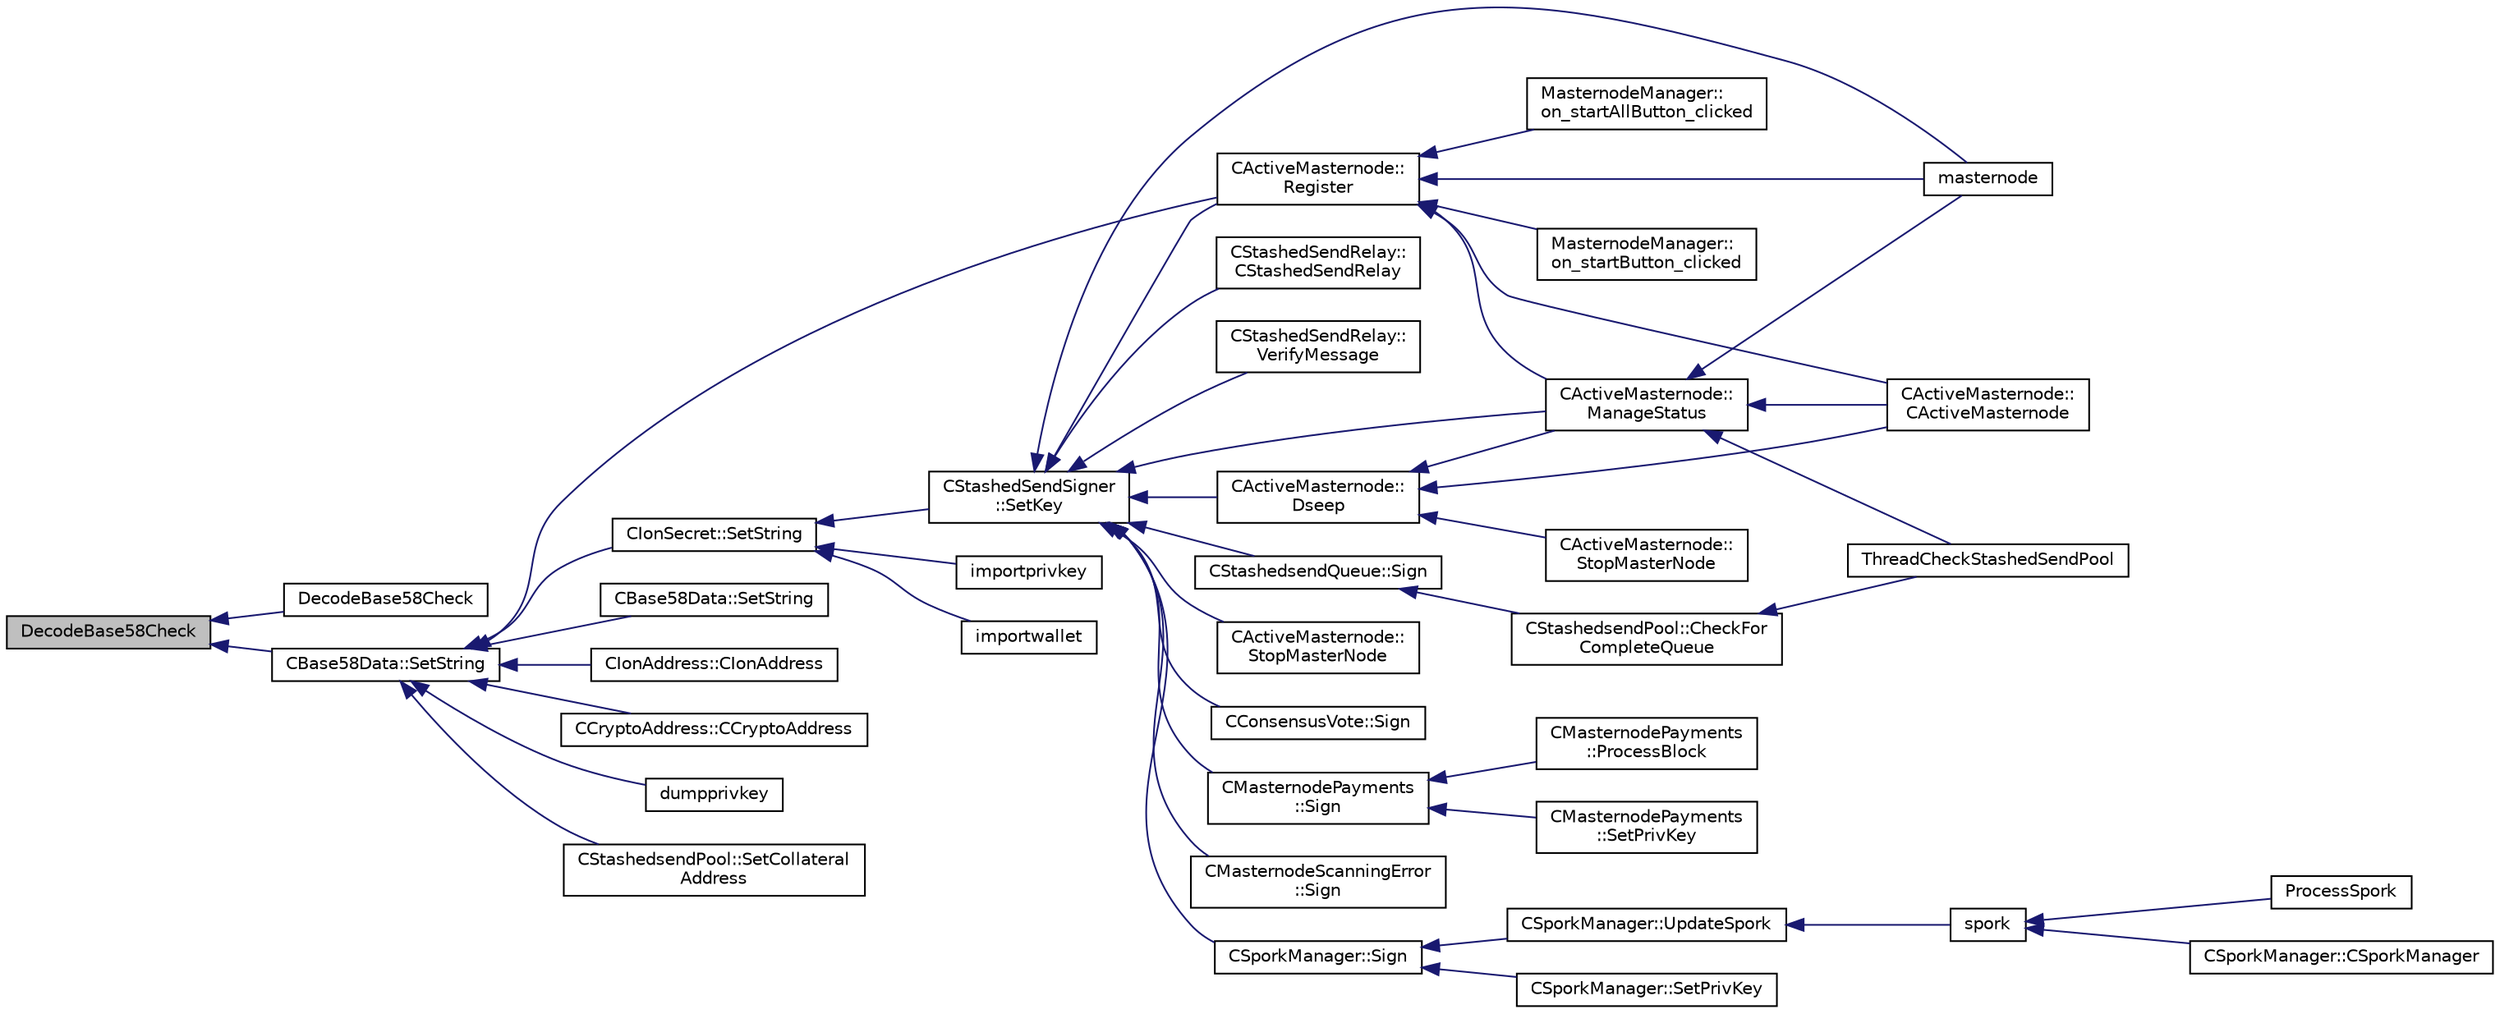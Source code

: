 digraph "DecodeBase58Check"
{
  edge [fontname="Helvetica",fontsize="10",labelfontname="Helvetica",labelfontsize="10"];
  node [fontname="Helvetica",fontsize="10",shape=record];
  rankdir="LR";
  Node108 [label="DecodeBase58Check",height=0.2,width=0.4,color="black", fillcolor="grey75", style="filled", fontcolor="black"];
  Node108 -> Node109 [dir="back",color="midnightblue",fontsize="10",style="solid",fontname="Helvetica"];
  Node109 [label="DecodeBase58Check",height=0.2,width=0.4,color="black", fillcolor="white", style="filled",URL="$base58_8h.html#a96597527b13547236b99430e6ac195b3",tooltip="Decode a base58-encoded string (str) that includes a checksum into a byte vector (vchRet), return true if decoding is successful. "];
  Node108 -> Node110 [dir="back",color="midnightblue",fontsize="10",style="solid",fontname="Helvetica"];
  Node110 [label="CBase58Data::SetString",height=0.2,width=0.4,color="black", fillcolor="white", style="filled",URL="$class_c_base58_data.html#a250fa3bc97d03c7d87de5485c8b49b57"];
  Node110 -> Node111 [dir="back",color="midnightblue",fontsize="10",style="solid",fontname="Helvetica"];
  Node111 [label="CActiveMasternode::\lRegister",height=0.2,width=0.4,color="black", fillcolor="white", style="filled",URL="$class_c_active_masternode.html#aacd8f048772ab4f9908c11d29727063d",tooltip="Register remote Masternode. "];
  Node111 -> Node112 [dir="back",color="midnightblue",fontsize="10",style="solid",fontname="Helvetica"];
  Node112 [label="CActiveMasternode::\lManageStatus",height=0.2,width=0.4,color="black", fillcolor="white", style="filled",URL="$class_c_active_masternode.html#a8004b3b2100da7dcfedbd1e959633e51"];
  Node112 -> Node113 [dir="back",color="midnightblue",fontsize="10",style="solid",fontname="Helvetica"];
  Node113 [label="CActiveMasternode::\lCActiveMasternode",height=0.2,width=0.4,color="black", fillcolor="white", style="filled",URL="$class_c_active_masternode.html#a7ffb946d1b2aad0054d3b3efce8c0543"];
  Node112 -> Node114 [dir="back",color="midnightblue",fontsize="10",style="solid",fontname="Helvetica"];
  Node114 [label="masternode",height=0.2,width=0.4,color="black", fillcolor="white", style="filled",URL="$rpcstashedsend_8cpp.html#a30609e443aeb47c29ed0878d16b1b5e1"];
  Node112 -> Node115 [dir="back",color="midnightblue",fontsize="10",style="solid",fontname="Helvetica"];
  Node115 [label="ThreadCheckStashedSendPool",height=0.2,width=0.4,color="black", fillcolor="white", style="filled",URL="$stashedsend_8h.html#ab583ddc86effded8432ea5387f77d883"];
  Node111 -> Node113 [dir="back",color="midnightblue",fontsize="10",style="solid",fontname="Helvetica"];
  Node111 -> Node116 [dir="back",color="midnightblue",fontsize="10",style="solid",fontname="Helvetica"];
  Node116 [label="MasternodeManager::\lon_startButton_clicked",height=0.2,width=0.4,color="black", fillcolor="white", style="filled",URL="$class_masternode_manager.html#a83f5cf149fdaf6d7fce1a3378611c3f9"];
  Node111 -> Node117 [dir="back",color="midnightblue",fontsize="10",style="solid",fontname="Helvetica"];
  Node117 [label="MasternodeManager::\lon_startAllButton_clicked",height=0.2,width=0.4,color="black", fillcolor="white", style="filled",URL="$class_masternode_manager.html#aad77095fab625d3a02afa52696f64e2f"];
  Node111 -> Node114 [dir="back",color="midnightblue",fontsize="10",style="solid",fontname="Helvetica"];
  Node110 -> Node118 [dir="back",color="midnightblue",fontsize="10",style="solid",fontname="Helvetica"];
  Node118 [label="CBase58Data::SetString",height=0.2,width=0.4,color="black", fillcolor="white", style="filled",URL="$class_c_base58_data.html#a8e0cba75a3e0a5b21defaf1471d8659c"];
  Node110 -> Node119 [dir="back",color="midnightblue",fontsize="10",style="solid",fontname="Helvetica"];
  Node119 [label="CIonSecret::SetString",height=0.2,width=0.4,color="black", fillcolor="white", style="filled",URL="$class_c_ion_secret.html#a0b279b6a41b2992fae7d3f70f7977f1c"];
  Node119 -> Node120 [dir="back",color="midnightblue",fontsize="10",style="solid",fontname="Helvetica"];
  Node120 [label="importprivkey",height=0.2,width=0.4,color="black", fillcolor="white", style="filled",URL="$rpcdump_8cpp.html#a3a6fdb974fce01220a895393d444e981"];
  Node119 -> Node121 [dir="back",color="midnightblue",fontsize="10",style="solid",fontname="Helvetica"];
  Node121 [label="importwallet",height=0.2,width=0.4,color="black", fillcolor="white", style="filled",URL="$rpcdump_8cpp.html#a2566d5c9dd1938b74e70398cdb3ac5c1"];
  Node119 -> Node122 [dir="back",color="midnightblue",fontsize="10",style="solid",fontname="Helvetica"];
  Node122 [label="CStashedSendSigner\l::SetKey",height=0.2,width=0.4,color="black", fillcolor="white", style="filled",URL="$class_c_stashed_send_signer.html#a706eb86a74431f151080cb9e466fe6ce",tooltip="Set the private/public key values, returns true if successful. "];
  Node122 -> Node112 [dir="back",color="midnightblue",fontsize="10",style="solid",fontname="Helvetica"];
  Node122 -> Node123 [dir="back",color="midnightblue",fontsize="10",style="solid",fontname="Helvetica"];
  Node123 [label="CActiveMasternode::\lStopMasterNode",height=0.2,width=0.4,color="black", fillcolor="white", style="filled",URL="$class_c_active_masternode.html#aa8221b9331dba267e222a84dd5d5b00d"];
  Node122 -> Node124 [dir="back",color="midnightblue",fontsize="10",style="solid",fontname="Helvetica"];
  Node124 [label="CActiveMasternode::\lDseep",height=0.2,width=0.4,color="black", fillcolor="white", style="filled",URL="$class_c_active_masternode.html#af217e0c05aee3315421a8760db6a7a6c"];
  Node124 -> Node112 [dir="back",color="midnightblue",fontsize="10",style="solid",fontname="Helvetica"];
  Node124 -> Node125 [dir="back",color="midnightblue",fontsize="10",style="solid",fontname="Helvetica"];
  Node125 [label="CActiveMasternode::\lStopMasterNode",height=0.2,width=0.4,color="black", fillcolor="white", style="filled",URL="$class_c_active_masternode.html#a32a25010441010c267ace316e8bc8f8e"];
  Node124 -> Node113 [dir="back",color="midnightblue",fontsize="10",style="solid",fontname="Helvetica"];
  Node122 -> Node111 [dir="back",color="midnightblue",fontsize="10",style="solid",fontname="Helvetica"];
  Node122 -> Node126 [dir="back",color="midnightblue",fontsize="10",style="solid",fontname="Helvetica"];
  Node126 [label="CConsensusVote::Sign",height=0.2,width=0.4,color="black", fillcolor="white", style="filled",URL="$class_c_consensus_vote.html#a687495887aa75f5d5bb70f93ecb820d0"];
  Node122 -> Node127 [dir="back",color="midnightblue",fontsize="10",style="solid",fontname="Helvetica"];
  Node127 [label="CMasternodePayments\l::Sign",height=0.2,width=0.4,color="black", fillcolor="white", style="filled",URL="$class_c_masternode_payments.html#a7d04afdf936b8de605ab6f478c7fad51"];
  Node127 -> Node128 [dir="back",color="midnightblue",fontsize="10",style="solid",fontname="Helvetica"];
  Node128 [label="CMasternodePayments\l::ProcessBlock",height=0.2,width=0.4,color="black", fillcolor="white", style="filled",URL="$class_c_masternode_payments.html#aa23dfbc148f10f601e9771bfcffea441"];
  Node127 -> Node129 [dir="back",color="midnightblue",fontsize="10",style="solid",fontname="Helvetica"];
  Node129 [label="CMasternodePayments\l::SetPrivKey",height=0.2,width=0.4,color="black", fillcolor="white", style="filled",URL="$class_c_masternode_payments.html#a525bcafd8d00b58a3e05a848ef493603"];
  Node122 -> Node130 [dir="back",color="midnightblue",fontsize="10",style="solid",fontname="Helvetica"];
  Node130 [label="CMasternodeScanningError\l::Sign",height=0.2,width=0.4,color="black", fillcolor="white", style="filled",URL="$class_c_masternode_scanning_error.html#afdc8ec9b08767cdf3c6a6cc819af7d09"];
  Node122 -> Node114 [dir="back",color="midnightblue",fontsize="10",style="solid",fontname="Helvetica"];
  Node122 -> Node131 [dir="back",color="midnightblue",fontsize="10",style="solid",fontname="Helvetica"];
  Node131 [label="CSporkManager::Sign",height=0.2,width=0.4,color="black", fillcolor="white", style="filled",URL="$class_c_spork_manager.html#adf1b5d40f378c4bd3a5ea31905b11f30"];
  Node131 -> Node132 [dir="back",color="midnightblue",fontsize="10",style="solid",fontname="Helvetica"];
  Node132 [label="CSporkManager::UpdateSpork",height=0.2,width=0.4,color="black", fillcolor="white", style="filled",URL="$class_c_spork_manager.html#a51293c5c9db22f4435f044b4ccb65028"];
  Node132 -> Node133 [dir="back",color="midnightblue",fontsize="10",style="solid",fontname="Helvetica"];
  Node133 [label="spork",height=0.2,width=0.4,color="black", fillcolor="white", style="filled",URL="$rpcmisc_8cpp.html#a8dcc7f3e5749bbd1dad163b85d0abdcb"];
  Node133 -> Node134 [dir="back",color="midnightblue",fontsize="10",style="solid",fontname="Helvetica"];
  Node134 [label="ProcessSpork",height=0.2,width=0.4,color="black", fillcolor="white", style="filled",URL="$spork_8h.html#a3f9c24c1f4c012152fb4422ca981610a"];
  Node133 -> Node135 [dir="back",color="midnightblue",fontsize="10",style="solid",fontname="Helvetica"];
  Node135 [label="CSporkManager::CSporkManager",height=0.2,width=0.4,color="black", fillcolor="white", style="filled",URL="$class_c_spork_manager.html#af25ba284196ede7288bc9855e7f8a8a5"];
  Node131 -> Node136 [dir="back",color="midnightblue",fontsize="10",style="solid",fontname="Helvetica"];
  Node136 [label="CSporkManager::SetPrivKey",height=0.2,width=0.4,color="black", fillcolor="white", style="filled",URL="$class_c_spork_manager.html#a599d088218de9d242e4dc5cb17dd310b"];
  Node122 -> Node137 [dir="back",color="midnightblue",fontsize="10",style="solid",fontname="Helvetica"];
  Node137 [label="CStashedSendRelay::\lCStashedSendRelay",height=0.2,width=0.4,color="black", fillcolor="white", style="filled",URL="$class_c_stashed_send_relay.html#ac4f08ff3af1c8730a259abe6dc0972f5"];
  Node122 -> Node138 [dir="back",color="midnightblue",fontsize="10",style="solid",fontname="Helvetica"];
  Node138 [label="CStashedSendRelay::\lVerifyMessage",height=0.2,width=0.4,color="black", fillcolor="white", style="filled",URL="$class_c_stashed_send_relay.html#afbd1e6eeec3e89109d9fcb0d899da517"];
  Node122 -> Node139 [dir="back",color="midnightblue",fontsize="10",style="solid",fontname="Helvetica"];
  Node139 [label="CStashedsendQueue::Sign",height=0.2,width=0.4,color="black", fillcolor="white", style="filled",URL="$class_c_stashedsend_queue.html#a781354a3071b29fbf76df2353919933c",tooltip="Sign this Stashedsend transaction. "];
  Node139 -> Node140 [dir="back",color="midnightblue",fontsize="10",style="solid",fontname="Helvetica"];
  Node140 [label="CStashedsendPool::CheckFor\lCompleteQueue",height=0.2,width=0.4,color="black", fillcolor="white", style="filled",URL="$class_c_stashedsend_pool.html#a46fd3f0fc3671683518cd090b25c97d7"];
  Node140 -> Node115 [dir="back",color="midnightblue",fontsize="10",style="solid",fontname="Helvetica"];
  Node110 -> Node141 [dir="back",color="midnightblue",fontsize="10",style="solid",fontname="Helvetica"];
  Node141 [label="CIonAddress::CIonAddress",height=0.2,width=0.4,color="black", fillcolor="white", style="filled",URL="$class_c_ion_address.html#a4ff76f46c2e7907276b78353632d1b8e"];
  Node110 -> Node142 [dir="back",color="midnightblue",fontsize="10",style="solid",fontname="Helvetica"];
  Node142 [label="CCryptoAddress::CCryptoAddress",height=0.2,width=0.4,color="black", fillcolor="white", style="filled",URL="$class_c_crypto_address.html#abd50156a768f8e24ce3ad99544e4d905"];
  Node110 -> Node143 [dir="back",color="midnightblue",fontsize="10",style="solid",fontname="Helvetica"];
  Node143 [label="dumpprivkey",height=0.2,width=0.4,color="black", fillcolor="white", style="filled",URL="$rpcdump_8cpp.html#a4010fb238298e15c540d3e5ecd60f858"];
  Node110 -> Node144 [dir="back",color="midnightblue",fontsize="10",style="solid",fontname="Helvetica"];
  Node144 [label="CStashedsendPool::SetCollateral\lAddress",height=0.2,width=0.4,color="black", fillcolor="white", style="filled",URL="$class_c_stashedsend_pool.html#a562858f74088b5b506c399c353efee5b"];
}
